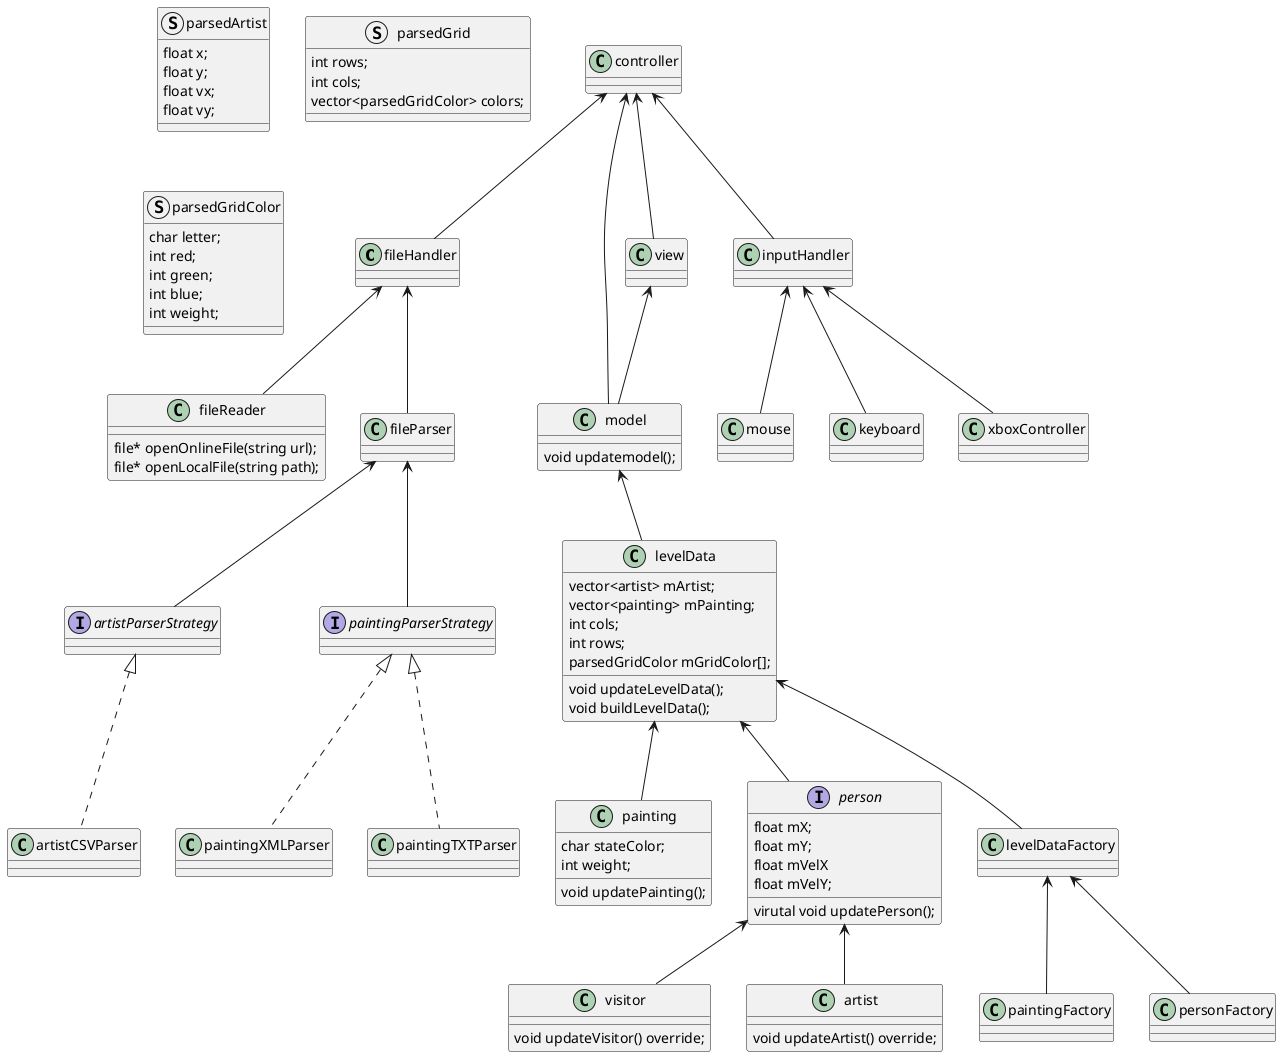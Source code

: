 @startuml

class fileHandler {
}

class fileReader {
    file* openOnlineFile(string url);
    file* openLocalFile(string path);
}

class fileParser {
}

interface artistParserStrategy {

}

interface paintingParserStrategy {

}


class artistCSVParser{ 
}

class paintingXMLParser {
}

class paintingTXTParser {
}

class controller{

}

class model{
    void updatemodel();
}

class levelData{
    void updateLevelData();
    void buildLevelData();

    vector<artist> mArtist;
    vector<painting> mPainting;
    int cols;
    int rows;
    parsedGridColor mGridColor[];
}

class painting{
    void updatePainting();

    char stateColor;
    int weight;
}

interface person{
    virutal void updatePerson();

    float mX;
    float mY;
    float mVelX
    float mVelY;
}

class visitor{
    void updateVisitor() override;
}

class artist{
    void updateArtist() override;
}

class inputHandler{
}

class mouse{
    ' use 3rd party library to get mouse coordinates and translate to generic data
}

class keyboard{
    ' use 3rd party library to get keyboard input and translate to generic data
}

class xboxController{
    ' use 3rd party library to get xbox controller input and translate to generic data
}

class levelDataFactory{}

class paintingFactory{}

class personFactory{}

class view{}

struct parsedArtist{
    float x;
    float y;
    float vx;
    float vy;
}

' vector<char> parsedPainting()

struct parsedGrid{
    int rows;
    int cols;
    vector<parsedGridColor> colors;

}

struct parsedGridColor{
    char letter;
    int red;
    int green;
    int blue;
    int weight;
}


controller <-- fileHandler
controller <-- model
controller <-- inputHandler
controller <-- view
view <-- model

' model
model <-- levelData
levelData <-- painting
levelData <-- person
person <-- visitor
person <-- artist



levelData <-- levelDataFactory

levelDataFactory <-- paintingFactory
levelDataFactory <-- personFactory

' filehandler
fileHandler <-- fileReader

' Parser
fileHandler <-- fileParser
fileParser <-- artistParserStrategy
fileParser <-- paintingParserStrategy

artistParserStrategy <|.. artistCSVParser
paintingParserStrategy <|.. paintingTXTParser
paintingParserStrategy <|.. paintingXMLParser

' inputHandler
inputHandler <-- mouse
inputHandler <-- keyboard
inputHandler <-- xboxController
@enduml